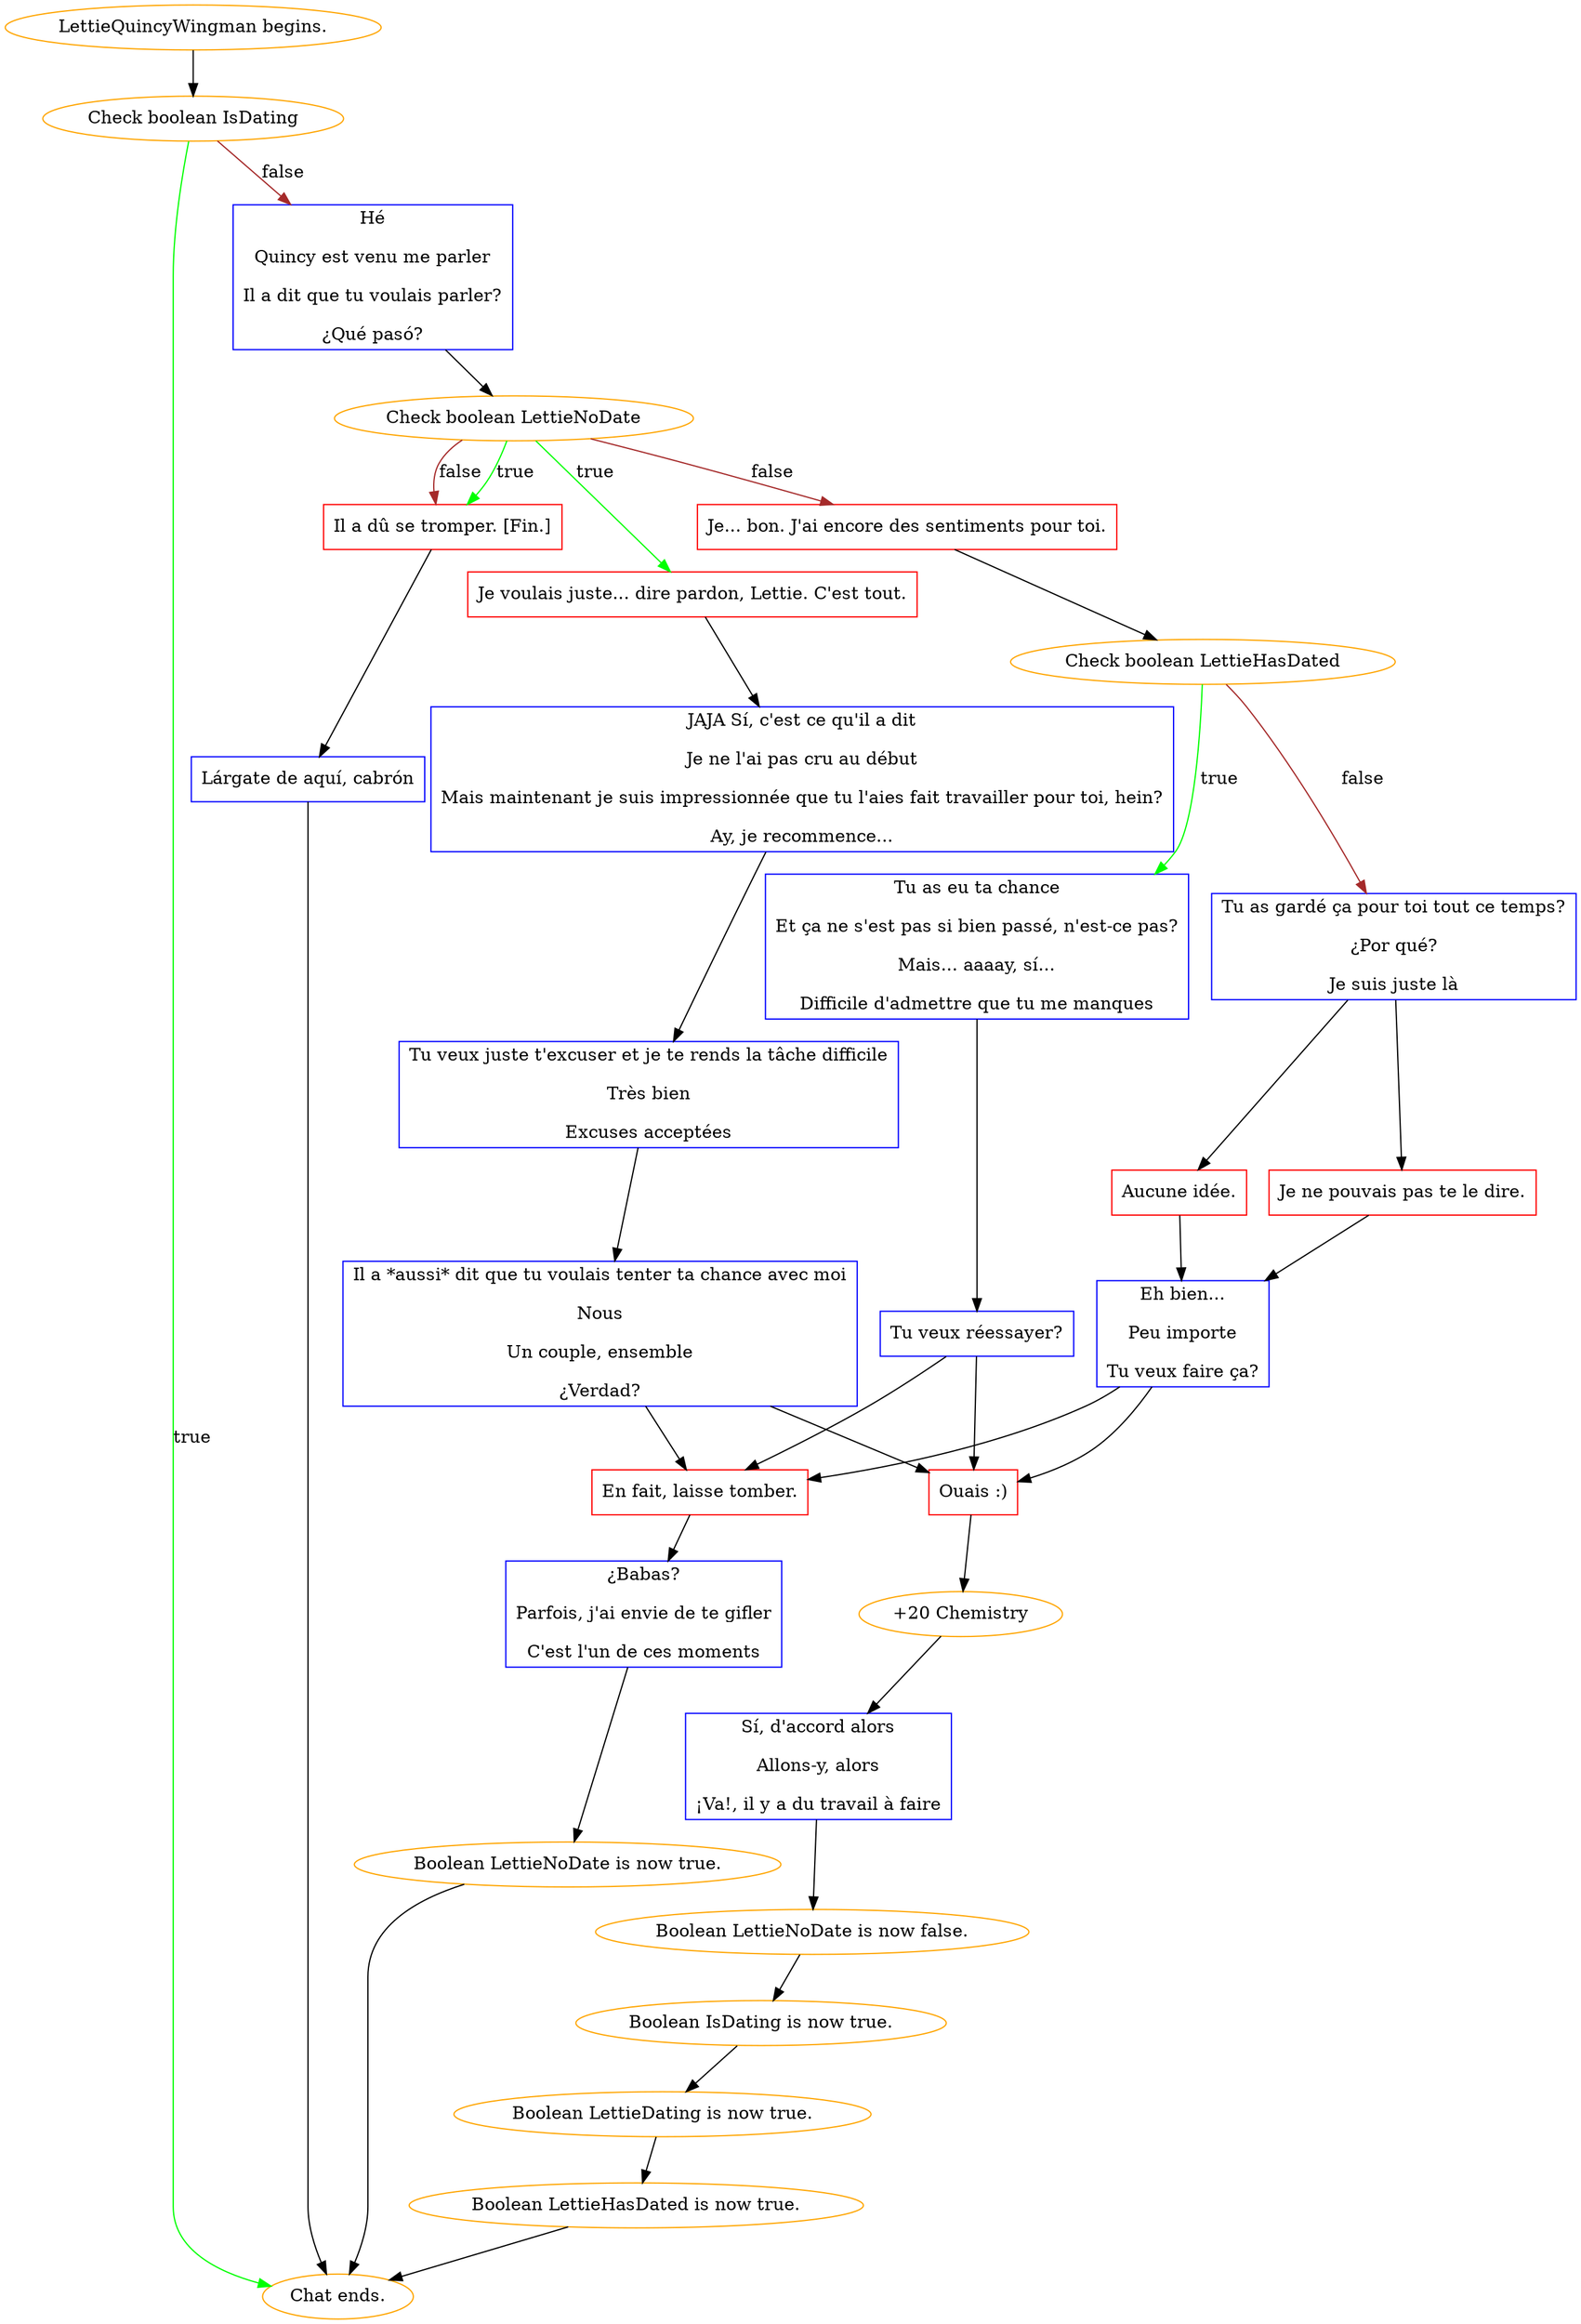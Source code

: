 digraph {
	"LettieQuincyWingman begins." [color=orange];
		"LettieQuincyWingman begins." -> j3451391318;
	j3451391318 [label="Check boolean IsDating",color=orange];
		j3451391318 -> "Chat ends." [label=true,color=green];
		j3451391318 -> j139061212 [label=false,color=brown];
	"Chat ends." [color=orange];
	j139061212 [label="Hé
Quincy est venu me parler
Il a dit que tu voulais parler?
¿Qué pasó?",shape=box,color=blue];
		j139061212 -> j2065325619;
	j2065325619 [label="Check boolean LettieNoDate",color=orange];
		j2065325619 -> j2463891188 [label=true,color=green];
		j2065325619 -> j125107546 [label=true,color=green];
		j2065325619 -> j1761913835 [label=false,color=brown];
		j2065325619 -> j125107546 [label=false,color=brown];
	j2463891188 [label="Je voulais juste... dire pardon, Lettie. C'est tout.",shape=box,color=red];
		j2463891188 -> j3584345335;
	j125107546 [label="Il a dû se tromper. [Fin.]",shape=box,color=red];
		j125107546 -> j3947662504;
	j1761913835 [label="Je... bon. J'ai encore des sentiments pour toi.",shape=box,color=red];
		j1761913835 -> j909510203;
	j3584345335 [label="JAJA Sí, c'est ce qu'il a dit
Je ne l'ai pas cru au début
Mais maintenant je suis impressionnée que tu l'aies fait travailler pour toi, hein?
Ay, je recommence...",shape=box,color=blue];
		j3584345335 -> j3192443130;
	j3947662504 [label="Lárgate de aquí, cabrón",shape=box,color=blue];
		j3947662504 -> "Chat ends.";
	j909510203 [label="Check boolean LettieHasDated",color=orange];
		j909510203 -> j2556888058 [label=true,color=green];
		j909510203 -> j2161188399 [label=false,color=brown];
	j3192443130 [label="Tu veux juste t'excuser et je te rends la tâche difficile
Très bien
Excuses acceptées",shape=box,color=blue];
		j3192443130 -> j1557400025;
	j2556888058 [label="Tu as eu ta chance
Et ça ne s'est pas si bien passé, n'est-ce pas?
Mais... aaaay, sí...
Difficile d'admettre que tu me manques",shape=box,color=blue];
		j2556888058 -> j3108038249;
	j2161188399 [label="Tu as gardé ça pour toi tout ce temps?
¿Por qué?
Je suis juste là",shape=box,color=blue];
		j2161188399 -> j1390828219;
		j2161188399 -> j701140895;
	j1557400025 [label="Il a *aussi* dit que tu voulais tenter ta chance avec moi
Nous
Un couple, ensemble
¿Verdad?",shape=box,color=blue];
		j1557400025 -> j3120262760;
		j1557400025 -> j146425895;
	j3108038249 [label="Tu veux réessayer?",shape=box,color=blue];
		j3108038249 -> j3120262760;
		j3108038249 -> j146425895;
	j1390828219 [label="Je ne pouvais pas te le dire.",shape=box,color=red];
		j1390828219 -> j928996545;
	j701140895 [label="Aucune idée.",shape=box,color=red];
		j701140895 -> j928996545;
	j3120262760 [label="Ouais :)",shape=box,color=red];
		j3120262760 -> j2822170099;
	j146425895 [label="En fait, laisse tomber.",shape=box,color=red];
		j146425895 -> j3234306504;
	j928996545 [label="Eh bien...
Peu importe
Tu veux faire ça?",shape=box,color=blue];
		j928996545 -> j3120262760;
		j928996545 -> j146425895;
	j2822170099 [label="+20 Chemistry",color=orange];
		j2822170099 -> j3063174424;
	j3234306504 [label="¿Babas?
Parfois, j'ai envie de te gifler
C'est l'un de ces moments",shape=box,color=blue];
		j3234306504 -> j2703113057;
	j3063174424 [label="Sí, d'accord alors
Allons-y, alors
¡Va!, il y a du travail à faire",shape=box,color=blue];
		j3063174424 -> j4071933913;
	j2703113057 [label="Boolean LettieNoDate is now true.",color=orange];
		j2703113057 -> "Chat ends.";
	j4071933913 [label="Boolean LettieNoDate is now false.",color=orange];
		j4071933913 -> j444607473;
	j444607473 [label="Boolean IsDating is now true.",color=orange];
		j444607473 -> j2763854765;
	j2763854765 [label="Boolean LettieDating is now true.",color=orange];
		j2763854765 -> j3003494003;
	j3003494003 [label="Boolean LettieHasDated is now true.",color=orange];
		j3003494003 -> "Chat ends.";
}